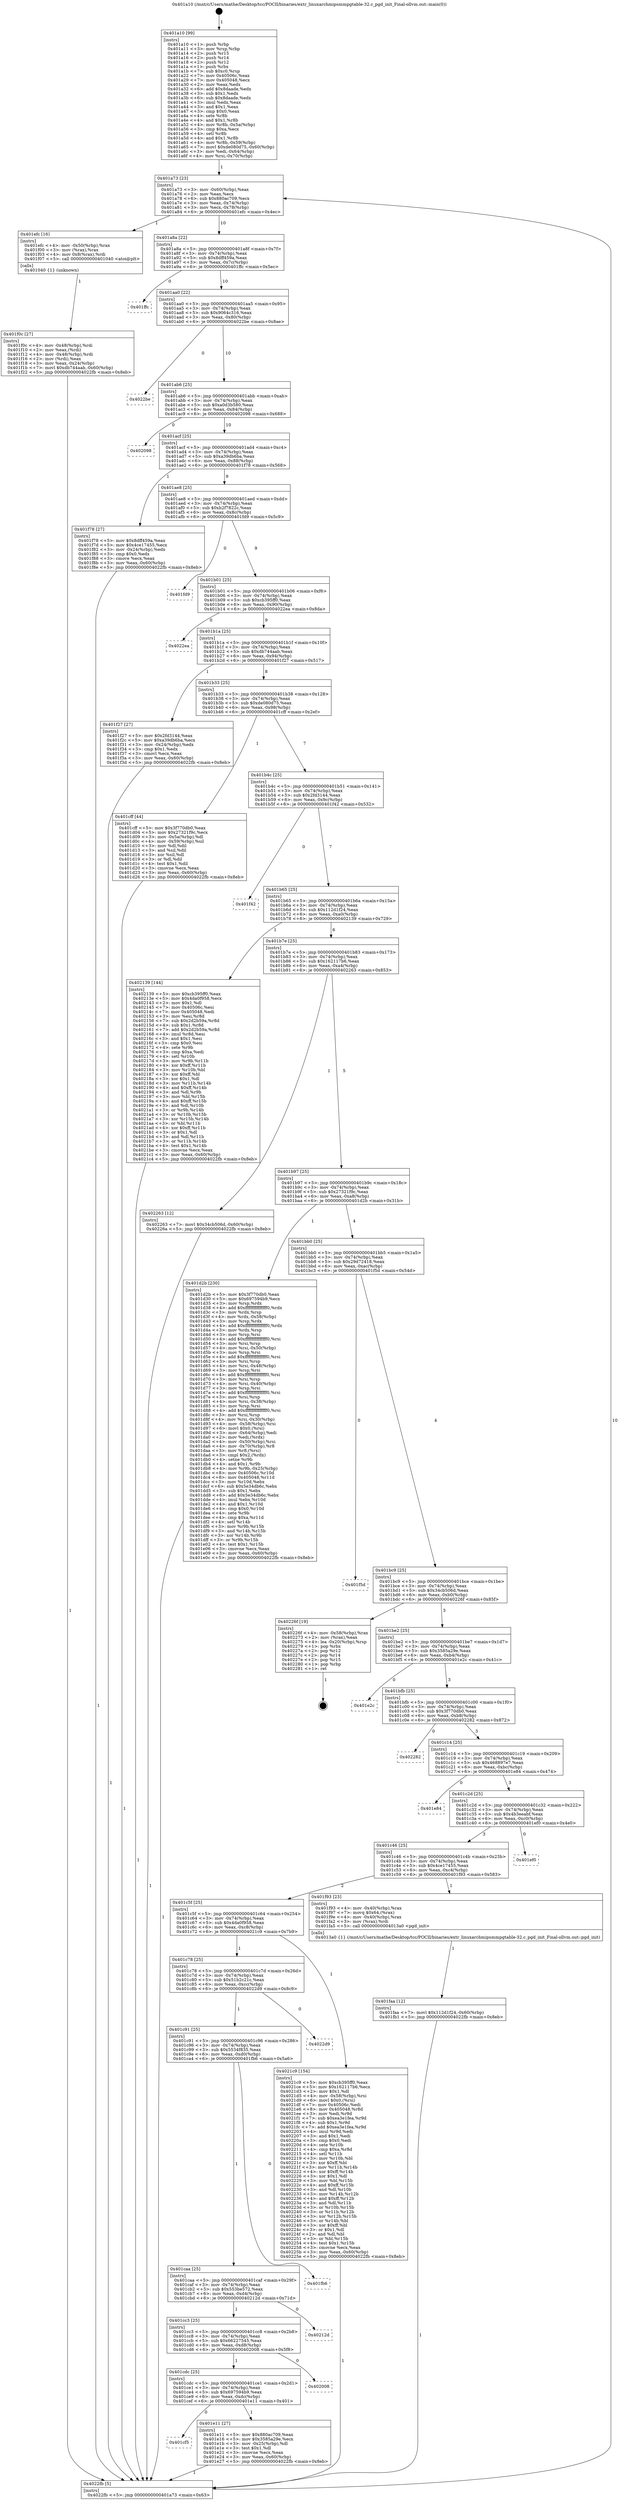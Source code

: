 digraph "0x401a10" {
  label = "0x401a10 (/mnt/c/Users/mathe/Desktop/tcc/POCII/binaries/extr_linuxarchmipsmmpgtable-32.c_pgd_init_Final-ollvm.out::main(0))"
  labelloc = "t"
  node[shape=record]

  Entry [label="",width=0.3,height=0.3,shape=circle,fillcolor=black,style=filled]
  "0x401a73" [label="{
     0x401a73 [23]\l
     | [instrs]\l
     &nbsp;&nbsp;0x401a73 \<+3\>: mov -0x60(%rbp),%eax\l
     &nbsp;&nbsp;0x401a76 \<+2\>: mov %eax,%ecx\l
     &nbsp;&nbsp;0x401a78 \<+6\>: sub $0x880ac709,%ecx\l
     &nbsp;&nbsp;0x401a7e \<+3\>: mov %eax,-0x74(%rbp)\l
     &nbsp;&nbsp;0x401a81 \<+3\>: mov %ecx,-0x78(%rbp)\l
     &nbsp;&nbsp;0x401a84 \<+6\>: je 0000000000401efc \<main+0x4ec\>\l
  }"]
  "0x401efc" [label="{
     0x401efc [16]\l
     | [instrs]\l
     &nbsp;&nbsp;0x401efc \<+4\>: mov -0x50(%rbp),%rax\l
     &nbsp;&nbsp;0x401f00 \<+3\>: mov (%rax),%rax\l
     &nbsp;&nbsp;0x401f03 \<+4\>: mov 0x8(%rax),%rdi\l
     &nbsp;&nbsp;0x401f07 \<+5\>: call 0000000000401040 \<atoi@plt\>\l
     | [calls]\l
     &nbsp;&nbsp;0x401040 \{1\} (unknown)\l
  }"]
  "0x401a8a" [label="{
     0x401a8a [22]\l
     | [instrs]\l
     &nbsp;&nbsp;0x401a8a \<+5\>: jmp 0000000000401a8f \<main+0x7f\>\l
     &nbsp;&nbsp;0x401a8f \<+3\>: mov -0x74(%rbp),%eax\l
     &nbsp;&nbsp;0x401a92 \<+5\>: sub $0x8dff459a,%eax\l
     &nbsp;&nbsp;0x401a97 \<+3\>: mov %eax,-0x7c(%rbp)\l
     &nbsp;&nbsp;0x401a9a \<+6\>: je 0000000000401ffc \<main+0x5ec\>\l
  }"]
  Exit [label="",width=0.3,height=0.3,shape=circle,fillcolor=black,style=filled,peripheries=2]
  "0x401ffc" [label="{
     0x401ffc\l
  }", style=dashed]
  "0x401aa0" [label="{
     0x401aa0 [22]\l
     | [instrs]\l
     &nbsp;&nbsp;0x401aa0 \<+5\>: jmp 0000000000401aa5 \<main+0x95\>\l
     &nbsp;&nbsp;0x401aa5 \<+3\>: mov -0x74(%rbp),%eax\l
     &nbsp;&nbsp;0x401aa8 \<+5\>: sub $0x9064c316,%eax\l
     &nbsp;&nbsp;0x401aad \<+3\>: mov %eax,-0x80(%rbp)\l
     &nbsp;&nbsp;0x401ab0 \<+6\>: je 00000000004022be \<main+0x8ae\>\l
  }"]
  "0x401faa" [label="{
     0x401faa [12]\l
     | [instrs]\l
     &nbsp;&nbsp;0x401faa \<+7\>: movl $0x112d1f24,-0x60(%rbp)\l
     &nbsp;&nbsp;0x401fb1 \<+5\>: jmp 00000000004022fb \<main+0x8eb\>\l
  }"]
  "0x4022be" [label="{
     0x4022be\l
  }", style=dashed]
  "0x401ab6" [label="{
     0x401ab6 [25]\l
     | [instrs]\l
     &nbsp;&nbsp;0x401ab6 \<+5\>: jmp 0000000000401abb \<main+0xab\>\l
     &nbsp;&nbsp;0x401abb \<+3\>: mov -0x74(%rbp),%eax\l
     &nbsp;&nbsp;0x401abe \<+5\>: sub $0xa0d3b580,%eax\l
     &nbsp;&nbsp;0x401ac3 \<+6\>: mov %eax,-0x84(%rbp)\l
     &nbsp;&nbsp;0x401ac9 \<+6\>: je 0000000000402098 \<main+0x688\>\l
  }"]
  "0x401f0c" [label="{
     0x401f0c [27]\l
     | [instrs]\l
     &nbsp;&nbsp;0x401f0c \<+4\>: mov -0x48(%rbp),%rdi\l
     &nbsp;&nbsp;0x401f10 \<+2\>: mov %eax,(%rdi)\l
     &nbsp;&nbsp;0x401f12 \<+4\>: mov -0x48(%rbp),%rdi\l
     &nbsp;&nbsp;0x401f16 \<+2\>: mov (%rdi),%eax\l
     &nbsp;&nbsp;0x401f18 \<+3\>: mov %eax,-0x24(%rbp)\l
     &nbsp;&nbsp;0x401f1b \<+7\>: movl $0xdb744aab,-0x60(%rbp)\l
     &nbsp;&nbsp;0x401f22 \<+5\>: jmp 00000000004022fb \<main+0x8eb\>\l
  }"]
  "0x402098" [label="{
     0x402098\l
  }", style=dashed]
  "0x401acf" [label="{
     0x401acf [25]\l
     | [instrs]\l
     &nbsp;&nbsp;0x401acf \<+5\>: jmp 0000000000401ad4 \<main+0xc4\>\l
     &nbsp;&nbsp;0x401ad4 \<+3\>: mov -0x74(%rbp),%eax\l
     &nbsp;&nbsp;0x401ad7 \<+5\>: sub $0xa39db6ba,%eax\l
     &nbsp;&nbsp;0x401adc \<+6\>: mov %eax,-0x88(%rbp)\l
     &nbsp;&nbsp;0x401ae2 \<+6\>: je 0000000000401f78 \<main+0x568\>\l
  }"]
  "0x401cf5" [label="{
     0x401cf5\l
  }", style=dashed]
  "0x401f78" [label="{
     0x401f78 [27]\l
     | [instrs]\l
     &nbsp;&nbsp;0x401f78 \<+5\>: mov $0x8dff459a,%eax\l
     &nbsp;&nbsp;0x401f7d \<+5\>: mov $0x4ce17455,%ecx\l
     &nbsp;&nbsp;0x401f82 \<+3\>: mov -0x24(%rbp),%edx\l
     &nbsp;&nbsp;0x401f85 \<+3\>: cmp $0x0,%edx\l
     &nbsp;&nbsp;0x401f88 \<+3\>: cmove %ecx,%eax\l
     &nbsp;&nbsp;0x401f8b \<+3\>: mov %eax,-0x60(%rbp)\l
     &nbsp;&nbsp;0x401f8e \<+5\>: jmp 00000000004022fb \<main+0x8eb\>\l
  }"]
  "0x401ae8" [label="{
     0x401ae8 [25]\l
     | [instrs]\l
     &nbsp;&nbsp;0x401ae8 \<+5\>: jmp 0000000000401aed \<main+0xdd\>\l
     &nbsp;&nbsp;0x401aed \<+3\>: mov -0x74(%rbp),%eax\l
     &nbsp;&nbsp;0x401af0 \<+5\>: sub $0xb2f7822c,%eax\l
     &nbsp;&nbsp;0x401af5 \<+6\>: mov %eax,-0x8c(%rbp)\l
     &nbsp;&nbsp;0x401afb \<+6\>: je 0000000000401fd9 \<main+0x5c9\>\l
  }"]
  "0x401e11" [label="{
     0x401e11 [27]\l
     | [instrs]\l
     &nbsp;&nbsp;0x401e11 \<+5\>: mov $0x880ac709,%eax\l
     &nbsp;&nbsp;0x401e16 \<+5\>: mov $0x3585a29e,%ecx\l
     &nbsp;&nbsp;0x401e1b \<+3\>: mov -0x25(%rbp),%dl\l
     &nbsp;&nbsp;0x401e1e \<+3\>: test $0x1,%dl\l
     &nbsp;&nbsp;0x401e21 \<+3\>: cmovne %ecx,%eax\l
     &nbsp;&nbsp;0x401e24 \<+3\>: mov %eax,-0x60(%rbp)\l
     &nbsp;&nbsp;0x401e27 \<+5\>: jmp 00000000004022fb \<main+0x8eb\>\l
  }"]
  "0x401fd9" [label="{
     0x401fd9\l
  }", style=dashed]
  "0x401b01" [label="{
     0x401b01 [25]\l
     | [instrs]\l
     &nbsp;&nbsp;0x401b01 \<+5\>: jmp 0000000000401b06 \<main+0xf6\>\l
     &nbsp;&nbsp;0x401b06 \<+3\>: mov -0x74(%rbp),%eax\l
     &nbsp;&nbsp;0x401b09 \<+5\>: sub $0xcb395ff0,%eax\l
     &nbsp;&nbsp;0x401b0e \<+6\>: mov %eax,-0x90(%rbp)\l
     &nbsp;&nbsp;0x401b14 \<+6\>: je 00000000004022ea \<main+0x8da\>\l
  }"]
  "0x401cdc" [label="{
     0x401cdc [25]\l
     | [instrs]\l
     &nbsp;&nbsp;0x401cdc \<+5\>: jmp 0000000000401ce1 \<main+0x2d1\>\l
     &nbsp;&nbsp;0x401ce1 \<+3\>: mov -0x74(%rbp),%eax\l
     &nbsp;&nbsp;0x401ce4 \<+5\>: sub $0x697594b9,%eax\l
     &nbsp;&nbsp;0x401ce9 \<+6\>: mov %eax,-0xdc(%rbp)\l
     &nbsp;&nbsp;0x401cef \<+6\>: je 0000000000401e11 \<main+0x401\>\l
  }"]
  "0x4022ea" [label="{
     0x4022ea\l
  }", style=dashed]
  "0x401b1a" [label="{
     0x401b1a [25]\l
     | [instrs]\l
     &nbsp;&nbsp;0x401b1a \<+5\>: jmp 0000000000401b1f \<main+0x10f\>\l
     &nbsp;&nbsp;0x401b1f \<+3\>: mov -0x74(%rbp),%eax\l
     &nbsp;&nbsp;0x401b22 \<+5\>: sub $0xdb744aab,%eax\l
     &nbsp;&nbsp;0x401b27 \<+6\>: mov %eax,-0x94(%rbp)\l
     &nbsp;&nbsp;0x401b2d \<+6\>: je 0000000000401f27 \<main+0x517\>\l
  }"]
  "0x402008" [label="{
     0x402008\l
  }", style=dashed]
  "0x401f27" [label="{
     0x401f27 [27]\l
     | [instrs]\l
     &nbsp;&nbsp;0x401f27 \<+5\>: mov $0x2fd3144,%eax\l
     &nbsp;&nbsp;0x401f2c \<+5\>: mov $0xa39db6ba,%ecx\l
     &nbsp;&nbsp;0x401f31 \<+3\>: mov -0x24(%rbp),%edx\l
     &nbsp;&nbsp;0x401f34 \<+3\>: cmp $0x1,%edx\l
     &nbsp;&nbsp;0x401f37 \<+3\>: cmovl %ecx,%eax\l
     &nbsp;&nbsp;0x401f3a \<+3\>: mov %eax,-0x60(%rbp)\l
     &nbsp;&nbsp;0x401f3d \<+5\>: jmp 00000000004022fb \<main+0x8eb\>\l
  }"]
  "0x401b33" [label="{
     0x401b33 [25]\l
     | [instrs]\l
     &nbsp;&nbsp;0x401b33 \<+5\>: jmp 0000000000401b38 \<main+0x128\>\l
     &nbsp;&nbsp;0x401b38 \<+3\>: mov -0x74(%rbp),%eax\l
     &nbsp;&nbsp;0x401b3b \<+5\>: sub $0xde080d75,%eax\l
     &nbsp;&nbsp;0x401b40 \<+6\>: mov %eax,-0x98(%rbp)\l
     &nbsp;&nbsp;0x401b46 \<+6\>: je 0000000000401cff \<main+0x2ef\>\l
  }"]
  "0x401cc3" [label="{
     0x401cc3 [25]\l
     | [instrs]\l
     &nbsp;&nbsp;0x401cc3 \<+5\>: jmp 0000000000401cc8 \<main+0x2b8\>\l
     &nbsp;&nbsp;0x401cc8 \<+3\>: mov -0x74(%rbp),%eax\l
     &nbsp;&nbsp;0x401ccb \<+5\>: sub $0x66227545,%eax\l
     &nbsp;&nbsp;0x401cd0 \<+6\>: mov %eax,-0xd8(%rbp)\l
     &nbsp;&nbsp;0x401cd6 \<+6\>: je 0000000000402008 \<main+0x5f8\>\l
  }"]
  "0x401cff" [label="{
     0x401cff [44]\l
     | [instrs]\l
     &nbsp;&nbsp;0x401cff \<+5\>: mov $0x3f770db0,%eax\l
     &nbsp;&nbsp;0x401d04 \<+5\>: mov $0x27321f9c,%ecx\l
     &nbsp;&nbsp;0x401d09 \<+3\>: mov -0x5a(%rbp),%dl\l
     &nbsp;&nbsp;0x401d0c \<+4\>: mov -0x59(%rbp),%sil\l
     &nbsp;&nbsp;0x401d10 \<+3\>: mov %dl,%dil\l
     &nbsp;&nbsp;0x401d13 \<+3\>: and %sil,%dil\l
     &nbsp;&nbsp;0x401d16 \<+3\>: xor %sil,%dl\l
     &nbsp;&nbsp;0x401d19 \<+3\>: or %dl,%dil\l
     &nbsp;&nbsp;0x401d1c \<+4\>: test $0x1,%dil\l
     &nbsp;&nbsp;0x401d20 \<+3\>: cmovne %ecx,%eax\l
     &nbsp;&nbsp;0x401d23 \<+3\>: mov %eax,-0x60(%rbp)\l
     &nbsp;&nbsp;0x401d26 \<+5\>: jmp 00000000004022fb \<main+0x8eb\>\l
  }"]
  "0x401b4c" [label="{
     0x401b4c [25]\l
     | [instrs]\l
     &nbsp;&nbsp;0x401b4c \<+5\>: jmp 0000000000401b51 \<main+0x141\>\l
     &nbsp;&nbsp;0x401b51 \<+3\>: mov -0x74(%rbp),%eax\l
     &nbsp;&nbsp;0x401b54 \<+5\>: sub $0x2fd3144,%eax\l
     &nbsp;&nbsp;0x401b59 \<+6\>: mov %eax,-0x9c(%rbp)\l
     &nbsp;&nbsp;0x401b5f \<+6\>: je 0000000000401f42 \<main+0x532\>\l
  }"]
  "0x4022fb" [label="{
     0x4022fb [5]\l
     | [instrs]\l
     &nbsp;&nbsp;0x4022fb \<+5\>: jmp 0000000000401a73 \<main+0x63\>\l
  }"]
  "0x401a10" [label="{
     0x401a10 [99]\l
     | [instrs]\l
     &nbsp;&nbsp;0x401a10 \<+1\>: push %rbp\l
     &nbsp;&nbsp;0x401a11 \<+3\>: mov %rsp,%rbp\l
     &nbsp;&nbsp;0x401a14 \<+2\>: push %r15\l
     &nbsp;&nbsp;0x401a16 \<+2\>: push %r14\l
     &nbsp;&nbsp;0x401a18 \<+2\>: push %r12\l
     &nbsp;&nbsp;0x401a1a \<+1\>: push %rbx\l
     &nbsp;&nbsp;0x401a1b \<+7\>: sub $0xc0,%rsp\l
     &nbsp;&nbsp;0x401a22 \<+7\>: mov 0x40506c,%eax\l
     &nbsp;&nbsp;0x401a29 \<+7\>: mov 0x405048,%ecx\l
     &nbsp;&nbsp;0x401a30 \<+2\>: mov %eax,%edx\l
     &nbsp;&nbsp;0x401a32 \<+6\>: add $0x8daade,%edx\l
     &nbsp;&nbsp;0x401a38 \<+3\>: sub $0x1,%edx\l
     &nbsp;&nbsp;0x401a3b \<+6\>: sub $0x8daade,%edx\l
     &nbsp;&nbsp;0x401a41 \<+3\>: imul %edx,%eax\l
     &nbsp;&nbsp;0x401a44 \<+3\>: and $0x1,%eax\l
     &nbsp;&nbsp;0x401a47 \<+3\>: cmp $0x0,%eax\l
     &nbsp;&nbsp;0x401a4a \<+4\>: sete %r8b\l
     &nbsp;&nbsp;0x401a4e \<+4\>: and $0x1,%r8b\l
     &nbsp;&nbsp;0x401a52 \<+4\>: mov %r8b,-0x5a(%rbp)\l
     &nbsp;&nbsp;0x401a56 \<+3\>: cmp $0xa,%ecx\l
     &nbsp;&nbsp;0x401a59 \<+4\>: setl %r8b\l
     &nbsp;&nbsp;0x401a5d \<+4\>: and $0x1,%r8b\l
     &nbsp;&nbsp;0x401a61 \<+4\>: mov %r8b,-0x59(%rbp)\l
     &nbsp;&nbsp;0x401a65 \<+7\>: movl $0xde080d75,-0x60(%rbp)\l
     &nbsp;&nbsp;0x401a6c \<+3\>: mov %edi,-0x64(%rbp)\l
     &nbsp;&nbsp;0x401a6f \<+4\>: mov %rsi,-0x70(%rbp)\l
  }"]
  "0x40212d" [label="{
     0x40212d\l
  }", style=dashed]
  "0x401f42" [label="{
     0x401f42\l
  }", style=dashed]
  "0x401b65" [label="{
     0x401b65 [25]\l
     | [instrs]\l
     &nbsp;&nbsp;0x401b65 \<+5\>: jmp 0000000000401b6a \<main+0x15a\>\l
     &nbsp;&nbsp;0x401b6a \<+3\>: mov -0x74(%rbp),%eax\l
     &nbsp;&nbsp;0x401b6d \<+5\>: sub $0x112d1f24,%eax\l
     &nbsp;&nbsp;0x401b72 \<+6\>: mov %eax,-0xa0(%rbp)\l
     &nbsp;&nbsp;0x401b78 \<+6\>: je 0000000000402139 \<main+0x729\>\l
  }"]
  "0x401caa" [label="{
     0x401caa [25]\l
     | [instrs]\l
     &nbsp;&nbsp;0x401caa \<+5\>: jmp 0000000000401caf \<main+0x29f\>\l
     &nbsp;&nbsp;0x401caf \<+3\>: mov -0x74(%rbp),%eax\l
     &nbsp;&nbsp;0x401cb2 \<+5\>: sub $0x553be572,%eax\l
     &nbsp;&nbsp;0x401cb7 \<+6\>: mov %eax,-0xd4(%rbp)\l
     &nbsp;&nbsp;0x401cbd \<+6\>: je 000000000040212d \<main+0x71d\>\l
  }"]
  "0x402139" [label="{
     0x402139 [144]\l
     | [instrs]\l
     &nbsp;&nbsp;0x402139 \<+5\>: mov $0xcb395ff0,%eax\l
     &nbsp;&nbsp;0x40213e \<+5\>: mov $0x4da0f958,%ecx\l
     &nbsp;&nbsp;0x402143 \<+2\>: mov $0x1,%dl\l
     &nbsp;&nbsp;0x402145 \<+7\>: mov 0x40506c,%esi\l
     &nbsp;&nbsp;0x40214c \<+7\>: mov 0x405048,%edi\l
     &nbsp;&nbsp;0x402153 \<+3\>: mov %esi,%r8d\l
     &nbsp;&nbsp;0x402156 \<+7\>: sub $0x2d2b59a,%r8d\l
     &nbsp;&nbsp;0x40215d \<+4\>: sub $0x1,%r8d\l
     &nbsp;&nbsp;0x402161 \<+7\>: add $0x2d2b59a,%r8d\l
     &nbsp;&nbsp;0x402168 \<+4\>: imul %r8d,%esi\l
     &nbsp;&nbsp;0x40216c \<+3\>: and $0x1,%esi\l
     &nbsp;&nbsp;0x40216f \<+3\>: cmp $0x0,%esi\l
     &nbsp;&nbsp;0x402172 \<+4\>: sete %r9b\l
     &nbsp;&nbsp;0x402176 \<+3\>: cmp $0xa,%edi\l
     &nbsp;&nbsp;0x402179 \<+4\>: setl %r10b\l
     &nbsp;&nbsp;0x40217d \<+3\>: mov %r9b,%r11b\l
     &nbsp;&nbsp;0x402180 \<+4\>: xor $0xff,%r11b\l
     &nbsp;&nbsp;0x402184 \<+3\>: mov %r10b,%bl\l
     &nbsp;&nbsp;0x402187 \<+3\>: xor $0xff,%bl\l
     &nbsp;&nbsp;0x40218a \<+3\>: xor $0x1,%dl\l
     &nbsp;&nbsp;0x40218d \<+3\>: mov %r11b,%r14b\l
     &nbsp;&nbsp;0x402190 \<+4\>: and $0xff,%r14b\l
     &nbsp;&nbsp;0x402194 \<+3\>: and %dl,%r9b\l
     &nbsp;&nbsp;0x402197 \<+3\>: mov %bl,%r15b\l
     &nbsp;&nbsp;0x40219a \<+4\>: and $0xff,%r15b\l
     &nbsp;&nbsp;0x40219e \<+3\>: and %dl,%r10b\l
     &nbsp;&nbsp;0x4021a1 \<+3\>: or %r9b,%r14b\l
     &nbsp;&nbsp;0x4021a4 \<+3\>: or %r10b,%r15b\l
     &nbsp;&nbsp;0x4021a7 \<+3\>: xor %r15b,%r14b\l
     &nbsp;&nbsp;0x4021aa \<+3\>: or %bl,%r11b\l
     &nbsp;&nbsp;0x4021ad \<+4\>: xor $0xff,%r11b\l
     &nbsp;&nbsp;0x4021b1 \<+3\>: or $0x1,%dl\l
     &nbsp;&nbsp;0x4021b4 \<+3\>: and %dl,%r11b\l
     &nbsp;&nbsp;0x4021b7 \<+3\>: or %r11b,%r14b\l
     &nbsp;&nbsp;0x4021ba \<+4\>: test $0x1,%r14b\l
     &nbsp;&nbsp;0x4021be \<+3\>: cmovne %ecx,%eax\l
     &nbsp;&nbsp;0x4021c1 \<+3\>: mov %eax,-0x60(%rbp)\l
     &nbsp;&nbsp;0x4021c4 \<+5\>: jmp 00000000004022fb \<main+0x8eb\>\l
  }"]
  "0x401b7e" [label="{
     0x401b7e [25]\l
     | [instrs]\l
     &nbsp;&nbsp;0x401b7e \<+5\>: jmp 0000000000401b83 \<main+0x173\>\l
     &nbsp;&nbsp;0x401b83 \<+3\>: mov -0x74(%rbp),%eax\l
     &nbsp;&nbsp;0x401b86 \<+5\>: sub $0x162117b6,%eax\l
     &nbsp;&nbsp;0x401b8b \<+6\>: mov %eax,-0xa4(%rbp)\l
     &nbsp;&nbsp;0x401b91 \<+6\>: je 0000000000402263 \<main+0x853\>\l
  }"]
  "0x401fb6" [label="{
     0x401fb6\l
  }", style=dashed]
  "0x402263" [label="{
     0x402263 [12]\l
     | [instrs]\l
     &nbsp;&nbsp;0x402263 \<+7\>: movl $0x34cb506d,-0x60(%rbp)\l
     &nbsp;&nbsp;0x40226a \<+5\>: jmp 00000000004022fb \<main+0x8eb\>\l
  }"]
  "0x401b97" [label="{
     0x401b97 [25]\l
     | [instrs]\l
     &nbsp;&nbsp;0x401b97 \<+5\>: jmp 0000000000401b9c \<main+0x18c\>\l
     &nbsp;&nbsp;0x401b9c \<+3\>: mov -0x74(%rbp),%eax\l
     &nbsp;&nbsp;0x401b9f \<+5\>: sub $0x27321f9c,%eax\l
     &nbsp;&nbsp;0x401ba4 \<+6\>: mov %eax,-0xa8(%rbp)\l
     &nbsp;&nbsp;0x401baa \<+6\>: je 0000000000401d2b \<main+0x31b\>\l
  }"]
  "0x401c91" [label="{
     0x401c91 [25]\l
     | [instrs]\l
     &nbsp;&nbsp;0x401c91 \<+5\>: jmp 0000000000401c96 \<main+0x286\>\l
     &nbsp;&nbsp;0x401c96 \<+3\>: mov -0x74(%rbp),%eax\l
     &nbsp;&nbsp;0x401c99 \<+5\>: sub $0x5534f835,%eax\l
     &nbsp;&nbsp;0x401c9e \<+6\>: mov %eax,-0xd0(%rbp)\l
     &nbsp;&nbsp;0x401ca4 \<+6\>: je 0000000000401fb6 \<main+0x5a6\>\l
  }"]
  "0x401d2b" [label="{
     0x401d2b [230]\l
     | [instrs]\l
     &nbsp;&nbsp;0x401d2b \<+5\>: mov $0x3f770db0,%eax\l
     &nbsp;&nbsp;0x401d30 \<+5\>: mov $0x697594b9,%ecx\l
     &nbsp;&nbsp;0x401d35 \<+3\>: mov %rsp,%rdx\l
     &nbsp;&nbsp;0x401d38 \<+4\>: add $0xfffffffffffffff0,%rdx\l
     &nbsp;&nbsp;0x401d3c \<+3\>: mov %rdx,%rsp\l
     &nbsp;&nbsp;0x401d3f \<+4\>: mov %rdx,-0x58(%rbp)\l
     &nbsp;&nbsp;0x401d43 \<+3\>: mov %rsp,%rdx\l
     &nbsp;&nbsp;0x401d46 \<+4\>: add $0xfffffffffffffff0,%rdx\l
     &nbsp;&nbsp;0x401d4a \<+3\>: mov %rdx,%rsp\l
     &nbsp;&nbsp;0x401d4d \<+3\>: mov %rsp,%rsi\l
     &nbsp;&nbsp;0x401d50 \<+4\>: add $0xfffffffffffffff0,%rsi\l
     &nbsp;&nbsp;0x401d54 \<+3\>: mov %rsi,%rsp\l
     &nbsp;&nbsp;0x401d57 \<+4\>: mov %rsi,-0x50(%rbp)\l
     &nbsp;&nbsp;0x401d5b \<+3\>: mov %rsp,%rsi\l
     &nbsp;&nbsp;0x401d5e \<+4\>: add $0xfffffffffffffff0,%rsi\l
     &nbsp;&nbsp;0x401d62 \<+3\>: mov %rsi,%rsp\l
     &nbsp;&nbsp;0x401d65 \<+4\>: mov %rsi,-0x48(%rbp)\l
     &nbsp;&nbsp;0x401d69 \<+3\>: mov %rsp,%rsi\l
     &nbsp;&nbsp;0x401d6c \<+4\>: add $0xfffffffffffffff0,%rsi\l
     &nbsp;&nbsp;0x401d70 \<+3\>: mov %rsi,%rsp\l
     &nbsp;&nbsp;0x401d73 \<+4\>: mov %rsi,-0x40(%rbp)\l
     &nbsp;&nbsp;0x401d77 \<+3\>: mov %rsp,%rsi\l
     &nbsp;&nbsp;0x401d7a \<+4\>: add $0xfffffffffffffff0,%rsi\l
     &nbsp;&nbsp;0x401d7e \<+3\>: mov %rsi,%rsp\l
     &nbsp;&nbsp;0x401d81 \<+4\>: mov %rsi,-0x38(%rbp)\l
     &nbsp;&nbsp;0x401d85 \<+3\>: mov %rsp,%rsi\l
     &nbsp;&nbsp;0x401d88 \<+4\>: add $0xfffffffffffffff0,%rsi\l
     &nbsp;&nbsp;0x401d8c \<+3\>: mov %rsi,%rsp\l
     &nbsp;&nbsp;0x401d8f \<+4\>: mov %rsi,-0x30(%rbp)\l
     &nbsp;&nbsp;0x401d93 \<+4\>: mov -0x58(%rbp),%rsi\l
     &nbsp;&nbsp;0x401d97 \<+6\>: movl $0x0,(%rsi)\l
     &nbsp;&nbsp;0x401d9d \<+3\>: mov -0x64(%rbp),%edi\l
     &nbsp;&nbsp;0x401da0 \<+2\>: mov %edi,(%rdx)\l
     &nbsp;&nbsp;0x401da2 \<+4\>: mov -0x50(%rbp),%rsi\l
     &nbsp;&nbsp;0x401da6 \<+4\>: mov -0x70(%rbp),%r8\l
     &nbsp;&nbsp;0x401daa \<+3\>: mov %r8,(%rsi)\l
     &nbsp;&nbsp;0x401dad \<+3\>: cmpl $0x2,(%rdx)\l
     &nbsp;&nbsp;0x401db0 \<+4\>: setne %r9b\l
     &nbsp;&nbsp;0x401db4 \<+4\>: and $0x1,%r9b\l
     &nbsp;&nbsp;0x401db8 \<+4\>: mov %r9b,-0x25(%rbp)\l
     &nbsp;&nbsp;0x401dbc \<+8\>: mov 0x40506c,%r10d\l
     &nbsp;&nbsp;0x401dc4 \<+8\>: mov 0x405048,%r11d\l
     &nbsp;&nbsp;0x401dcc \<+3\>: mov %r10d,%ebx\l
     &nbsp;&nbsp;0x401dcf \<+6\>: sub $0x5e34db6c,%ebx\l
     &nbsp;&nbsp;0x401dd5 \<+3\>: sub $0x1,%ebx\l
     &nbsp;&nbsp;0x401dd8 \<+6\>: add $0x5e34db6c,%ebx\l
     &nbsp;&nbsp;0x401dde \<+4\>: imul %ebx,%r10d\l
     &nbsp;&nbsp;0x401de2 \<+4\>: and $0x1,%r10d\l
     &nbsp;&nbsp;0x401de6 \<+4\>: cmp $0x0,%r10d\l
     &nbsp;&nbsp;0x401dea \<+4\>: sete %r9b\l
     &nbsp;&nbsp;0x401dee \<+4\>: cmp $0xa,%r11d\l
     &nbsp;&nbsp;0x401df2 \<+4\>: setl %r14b\l
     &nbsp;&nbsp;0x401df6 \<+3\>: mov %r9b,%r15b\l
     &nbsp;&nbsp;0x401df9 \<+3\>: and %r14b,%r15b\l
     &nbsp;&nbsp;0x401dfc \<+3\>: xor %r14b,%r9b\l
     &nbsp;&nbsp;0x401dff \<+3\>: or %r9b,%r15b\l
     &nbsp;&nbsp;0x401e02 \<+4\>: test $0x1,%r15b\l
     &nbsp;&nbsp;0x401e06 \<+3\>: cmovne %ecx,%eax\l
     &nbsp;&nbsp;0x401e09 \<+3\>: mov %eax,-0x60(%rbp)\l
     &nbsp;&nbsp;0x401e0c \<+5\>: jmp 00000000004022fb \<main+0x8eb\>\l
  }"]
  "0x401bb0" [label="{
     0x401bb0 [25]\l
     | [instrs]\l
     &nbsp;&nbsp;0x401bb0 \<+5\>: jmp 0000000000401bb5 \<main+0x1a5\>\l
     &nbsp;&nbsp;0x401bb5 \<+3\>: mov -0x74(%rbp),%eax\l
     &nbsp;&nbsp;0x401bb8 \<+5\>: sub $0x29d72418,%eax\l
     &nbsp;&nbsp;0x401bbd \<+6\>: mov %eax,-0xac(%rbp)\l
     &nbsp;&nbsp;0x401bc3 \<+6\>: je 0000000000401f5d \<main+0x54d\>\l
  }"]
  "0x4022d9" [label="{
     0x4022d9\l
  }", style=dashed]
  "0x401f5d" [label="{
     0x401f5d\l
  }", style=dashed]
  "0x401bc9" [label="{
     0x401bc9 [25]\l
     | [instrs]\l
     &nbsp;&nbsp;0x401bc9 \<+5\>: jmp 0000000000401bce \<main+0x1be\>\l
     &nbsp;&nbsp;0x401bce \<+3\>: mov -0x74(%rbp),%eax\l
     &nbsp;&nbsp;0x401bd1 \<+5\>: sub $0x34cb506d,%eax\l
     &nbsp;&nbsp;0x401bd6 \<+6\>: mov %eax,-0xb0(%rbp)\l
     &nbsp;&nbsp;0x401bdc \<+6\>: je 000000000040226f \<main+0x85f\>\l
  }"]
  "0x401c78" [label="{
     0x401c78 [25]\l
     | [instrs]\l
     &nbsp;&nbsp;0x401c78 \<+5\>: jmp 0000000000401c7d \<main+0x26d\>\l
     &nbsp;&nbsp;0x401c7d \<+3\>: mov -0x74(%rbp),%eax\l
     &nbsp;&nbsp;0x401c80 \<+5\>: sub $0x51b2c21c,%eax\l
     &nbsp;&nbsp;0x401c85 \<+6\>: mov %eax,-0xcc(%rbp)\l
     &nbsp;&nbsp;0x401c8b \<+6\>: je 00000000004022d9 \<main+0x8c9\>\l
  }"]
  "0x40226f" [label="{
     0x40226f [19]\l
     | [instrs]\l
     &nbsp;&nbsp;0x40226f \<+4\>: mov -0x58(%rbp),%rax\l
     &nbsp;&nbsp;0x402273 \<+2\>: mov (%rax),%eax\l
     &nbsp;&nbsp;0x402275 \<+4\>: lea -0x20(%rbp),%rsp\l
     &nbsp;&nbsp;0x402279 \<+1\>: pop %rbx\l
     &nbsp;&nbsp;0x40227a \<+2\>: pop %r12\l
     &nbsp;&nbsp;0x40227c \<+2\>: pop %r14\l
     &nbsp;&nbsp;0x40227e \<+2\>: pop %r15\l
     &nbsp;&nbsp;0x402280 \<+1\>: pop %rbp\l
     &nbsp;&nbsp;0x402281 \<+1\>: ret\l
  }"]
  "0x401be2" [label="{
     0x401be2 [25]\l
     | [instrs]\l
     &nbsp;&nbsp;0x401be2 \<+5\>: jmp 0000000000401be7 \<main+0x1d7\>\l
     &nbsp;&nbsp;0x401be7 \<+3\>: mov -0x74(%rbp),%eax\l
     &nbsp;&nbsp;0x401bea \<+5\>: sub $0x3585a29e,%eax\l
     &nbsp;&nbsp;0x401bef \<+6\>: mov %eax,-0xb4(%rbp)\l
     &nbsp;&nbsp;0x401bf5 \<+6\>: je 0000000000401e2c \<main+0x41c\>\l
  }"]
  "0x4021c9" [label="{
     0x4021c9 [154]\l
     | [instrs]\l
     &nbsp;&nbsp;0x4021c9 \<+5\>: mov $0xcb395ff0,%eax\l
     &nbsp;&nbsp;0x4021ce \<+5\>: mov $0x162117b6,%ecx\l
     &nbsp;&nbsp;0x4021d3 \<+2\>: mov $0x1,%dl\l
     &nbsp;&nbsp;0x4021d5 \<+4\>: mov -0x58(%rbp),%rsi\l
     &nbsp;&nbsp;0x4021d9 \<+6\>: movl $0x0,(%rsi)\l
     &nbsp;&nbsp;0x4021df \<+7\>: mov 0x40506c,%edi\l
     &nbsp;&nbsp;0x4021e6 \<+8\>: mov 0x405048,%r8d\l
     &nbsp;&nbsp;0x4021ee \<+3\>: mov %edi,%r9d\l
     &nbsp;&nbsp;0x4021f1 \<+7\>: sub $0xea3e1fea,%r9d\l
     &nbsp;&nbsp;0x4021f8 \<+4\>: sub $0x1,%r9d\l
     &nbsp;&nbsp;0x4021fc \<+7\>: add $0xea3e1fea,%r9d\l
     &nbsp;&nbsp;0x402203 \<+4\>: imul %r9d,%edi\l
     &nbsp;&nbsp;0x402207 \<+3\>: and $0x1,%edi\l
     &nbsp;&nbsp;0x40220a \<+3\>: cmp $0x0,%edi\l
     &nbsp;&nbsp;0x40220d \<+4\>: sete %r10b\l
     &nbsp;&nbsp;0x402211 \<+4\>: cmp $0xa,%r8d\l
     &nbsp;&nbsp;0x402215 \<+4\>: setl %r11b\l
     &nbsp;&nbsp;0x402219 \<+3\>: mov %r10b,%bl\l
     &nbsp;&nbsp;0x40221c \<+3\>: xor $0xff,%bl\l
     &nbsp;&nbsp;0x40221f \<+3\>: mov %r11b,%r14b\l
     &nbsp;&nbsp;0x402222 \<+4\>: xor $0xff,%r14b\l
     &nbsp;&nbsp;0x402226 \<+3\>: xor $0x1,%dl\l
     &nbsp;&nbsp;0x402229 \<+3\>: mov %bl,%r15b\l
     &nbsp;&nbsp;0x40222c \<+4\>: and $0xff,%r15b\l
     &nbsp;&nbsp;0x402230 \<+3\>: and %dl,%r10b\l
     &nbsp;&nbsp;0x402233 \<+3\>: mov %r14b,%r12b\l
     &nbsp;&nbsp;0x402236 \<+4\>: and $0xff,%r12b\l
     &nbsp;&nbsp;0x40223a \<+3\>: and %dl,%r11b\l
     &nbsp;&nbsp;0x40223d \<+3\>: or %r10b,%r15b\l
     &nbsp;&nbsp;0x402240 \<+3\>: or %r11b,%r12b\l
     &nbsp;&nbsp;0x402243 \<+3\>: xor %r12b,%r15b\l
     &nbsp;&nbsp;0x402246 \<+3\>: or %r14b,%bl\l
     &nbsp;&nbsp;0x402249 \<+3\>: xor $0xff,%bl\l
     &nbsp;&nbsp;0x40224c \<+3\>: or $0x1,%dl\l
     &nbsp;&nbsp;0x40224f \<+2\>: and %dl,%bl\l
     &nbsp;&nbsp;0x402251 \<+3\>: or %bl,%r15b\l
     &nbsp;&nbsp;0x402254 \<+4\>: test $0x1,%r15b\l
     &nbsp;&nbsp;0x402258 \<+3\>: cmovne %ecx,%eax\l
     &nbsp;&nbsp;0x40225b \<+3\>: mov %eax,-0x60(%rbp)\l
     &nbsp;&nbsp;0x40225e \<+5\>: jmp 00000000004022fb \<main+0x8eb\>\l
  }"]
  "0x401e2c" [label="{
     0x401e2c\l
  }", style=dashed]
  "0x401bfb" [label="{
     0x401bfb [25]\l
     | [instrs]\l
     &nbsp;&nbsp;0x401bfb \<+5\>: jmp 0000000000401c00 \<main+0x1f0\>\l
     &nbsp;&nbsp;0x401c00 \<+3\>: mov -0x74(%rbp),%eax\l
     &nbsp;&nbsp;0x401c03 \<+5\>: sub $0x3f770db0,%eax\l
     &nbsp;&nbsp;0x401c08 \<+6\>: mov %eax,-0xb8(%rbp)\l
     &nbsp;&nbsp;0x401c0e \<+6\>: je 0000000000402282 \<main+0x872\>\l
  }"]
  "0x401c5f" [label="{
     0x401c5f [25]\l
     | [instrs]\l
     &nbsp;&nbsp;0x401c5f \<+5\>: jmp 0000000000401c64 \<main+0x254\>\l
     &nbsp;&nbsp;0x401c64 \<+3\>: mov -0x74(%rbp),%eax\l
     &nbsp;&nbsp;0x401c67 \<+5\>: sub $0x4da0f958,%eax\l
     &nbsp;&nbsp;0x401c6c \<+6\>: mov %eax,-0xc8(%rbp)\l
     &nbsp;&nbsp;0x401c72 \<+6\>: je 00000000004021c9 \<main+0x7b9\>\l
  }"]
  "0x402282" [label="{
     0x402282\l
  }", style=dashed]
  "0x401c14" [label="{
     0x401c14 [25]\l
     | [instrs]\l
     &nbsp;&nbsp;0x401c14 \<+5\>: jmp 0000000000401c19 \<main+0x209\>\l
     &nbsp;&nbsp;0x401c19 \<+3\>: mov -0x74(%rbp),%eax\l
     &nbsp;&nbsp;0x401c1c \<+5\>: sub $0x468897e7,%eax\l
     &nbsp;&nbsp;0x401c21 \<+6\>: mov %eax,-0xbc(%rbp)\l
     &nbsp;&nbsp;0x401c27 \<+6\>: je 0000000000401e84 \<main+0x474\>\l
  }"]
  "0x401f93" [label="{
     0x401f93 [23]\l
     | [instrs]\l
     &nbsp;&nbsp;0x401f93 \<+4\>: mov -0x40(%rbp),%rax\l
     &nbsp;&nbsp;0x401f97 \<+7\>: movq $0x64,(%rax)\l
     &nbsp;&nbsp;0x401f9e \<+4\>: mov -0x40(%rbp),%rax\l
     &nbsp;&nbsp;0x401fa2 \<+3\>: mov (%rax),%rdi\l
     &nbsp;&nbsp;0x401fa5 \<+5\>: call 00000000004013a0 \<pgd_init\>\l
     | [calls]\l
     &nbsp;&nbsp;0x4013a0 \{1\} (/mnt/c/Users/mathe/Desktop/tcc/POCII/binaries/extr_linuxarchmipsmmpgtable-32.c_pgd_init_Final-ollvm.out::pgd_init)\l
  }"]
  "0x401e84" [label="{
     0x401e84\l
  }", style=dashed]
  "0x401c2d" [label="{
     0x401c2d [25]\l
     | [instrs]\l
     &nbsp;&nbsp;0x401c2d \<+5\>: jmp 0000000000401c32 \<main+0x222\>\l
     &nbsp;&nbsp;0x401c32 \<+3\>: mov -0x74(%rbp),%eax\l
     &nbsp;&nbsp;0x401c35 \<+5\>: sub $0x4b3eeabf,%eax\l
     &nbsp;&nbsp;0x401c3a \<+6\>: mov %eax,-0xc0(%rbp)\l
     &nbsp;&nbsp;0x401c40 \<+6\>: je 0000000000401ef0 \<main+0x4e0\>\l
  }"]
  "0x401c46" [label="{
     0x401c46 [25]\l
     | [instrs]\l
     &nbsp;&nbsp;0x401c46 \<+5\>: jmp 0000000000401c4b \<main+0x23b\>\l
     &nbsp;&nbsp;0x401c4b \<+3\>: mov -0x74(%rbp),%eax\l
     &nbsp;&nbsp;0x401c4e \<+5\>: sub $0x4ce17455,%eax\l
     &nbsp;&nbsp;0x401c53 \<+6\>: mov %eax,-0xc4(%rbp)\l
     &nbsp;&nbsp;0x401c59 \<+6\>: je 0000000000401f93 \<main+0x583\>\l
  }"]
  "0x401ef0" [label="{
     0x401ef0\l
  }", style=dashed]
  Entry -> "0x401a10" [label=" 1"]
  "0x401a73" -> "0x401efc" [label=" 1"]
  "0x401a73" -> "0x401a8a" [label=" 10"]
  "0x40226f" -> Exit [label=" 1"]
  "0x401a8a" -> "0x401ffc" [label=" 0"]
  "0x401a8a" -> "0x401aa0" [label=" 10"]
  "0x402263" -> "0x4022fb" [label=" 1"]
  "0x401aa0" -> "0x4022be" [label=" 0"]
  "0x401aa0" -> "0x401ab6" [label=" 10"]
  "0x4021c9" -> "0x4022fb" [label=" 1"]
  "0x401ab6" -> "0x402098" [label=" 0"]
  "0x401ab6" -> "0x401acf" [label=" 10"]
  "0x402139" -> "0x4022fb" [label=" 1"]
  "0x401acf" -> "0x401f78" [label=" 1"]
  "0x401acf" -> "0x401ae8" [label=" 9"]
  "0x401faa" -> "0x4022fb" [label=" 1"]
  "0x401ae8" -> "0x401fd9" [label=" 0"]
  "0x401ae8" -> "0x401b01" [label=" 9"]
  "0x401f93" -> "0x401faa" [label=" 1"]
  "0x401b01" -> "0x4022ea" [label=" 0"]
  "0x401b01" -> "0x401b1a" [label=" 9"]
  "0x401f27" -> "0x4022fb" [label=" 1"]
  "0x401b1a" -> "0x401f27" [label=" 1"]
  "0x401b1a" -> "0x401b33" [label=" 8"]
  "0x401f0c" -> "0x4022fb" [label=" 1"]
  "0x401b33" -> "0x401cff" [label=" 1"]
  "0x401b33" -> "0x401b4c" [label=" 7"]
  "0x401cff" -> "0x4022fb" [label=" 1"]
  "0x401a10" -> "0x401a73" [label=" 1"]
  "0x4022fb" -> "0x401a73" [label=" 10"]
  "0x401e11" -> "0x4022fb" [label=" 1"]
  "0x401b4c" -> "0x401f42" [label=" 0"]
  "0x401b4c" -> "0x401b65" [label=" 7"]
  "0x401cdc" -> "0x401cf5" [label=" 0"]
  "0x401b65" -> "0x402139" [label=" 1"]
  "0x401b65" -> "0x401b7e" [label=" 6"]
  "0x401f78" -> "0x4022fb" [label=" 1"]
  "0x401b7e" -> "0x402263" [label=" 1"]
  "0x401b7e" -> "0x401b97" [label=" 5"]
  "0x401cc3" -> "0x401cdc" [label=" 1"]
  "0x401b97" -> "0x401d2b" [label=" 1"]
  "0x401b97" -> "0x401bb0" [label=" 4"]
  "0x401d2b" -> "0x4022fb" [label=" 1"]
  "0x401efc" -> "0x401f0c" [label=" 1"]
  "0x401bb0" -> "0x401f5d" [label=" 0"]
  "0x401bb0" -> "0x401bc9" [label=" 4"]
  "0x401caa" -> "0x401cc3" [label=" 1"]
  "0x401bc9" -> "0x40226f" [label=" 1"]
  "0x401bc9" -> "0x401be2" [label=" 3"]
  "0x401cdc" -> "0x401e11" [label=" 1"]
  "0x401be2" -> "0x401e2c" [label=" 0"]
  "0x401be2" -> "0x401bfb" [label=" 3"]
  "0x401c91" -> "0x401caa" [label=" 1"]
  "0x401bfb" -> "0x402282" [label=" 0"]
  "0x401bfb" -> "0x401c14" [label=" 3"]
  "0x401cc3" -> "0x402008" [label=" 0"]
  "0x401c14" -> "0x401e84" [label=" 0"]
  "0x401c14" -> "0x401c2d" [label=" 3"]
  "0x401c78" -> "0x401c91" [label=" 1"]
  "0x401c2d" -> "0x401ef0" [label=" 0"]
  "0x401c2d" -> "0x401c46" [label=" 3"]
  "0x401c78" -> "0x4022d9" [label=" 0"]
  "0x401c46" -> "0x401f93" [label=" 1"]
  "0x401c46" -> "0x401c5f" [label=" 2"]
  "0x401c91" -> "0x401fb6" [label=" 0"]
  "0x401c5f" -> "0x4021c9" [label=" 1"]
  "0x401c5f" -> "0x401c78" [label=" 1"]
  "0x401caa" -> "0x40212d" [label=" 0"]
}
